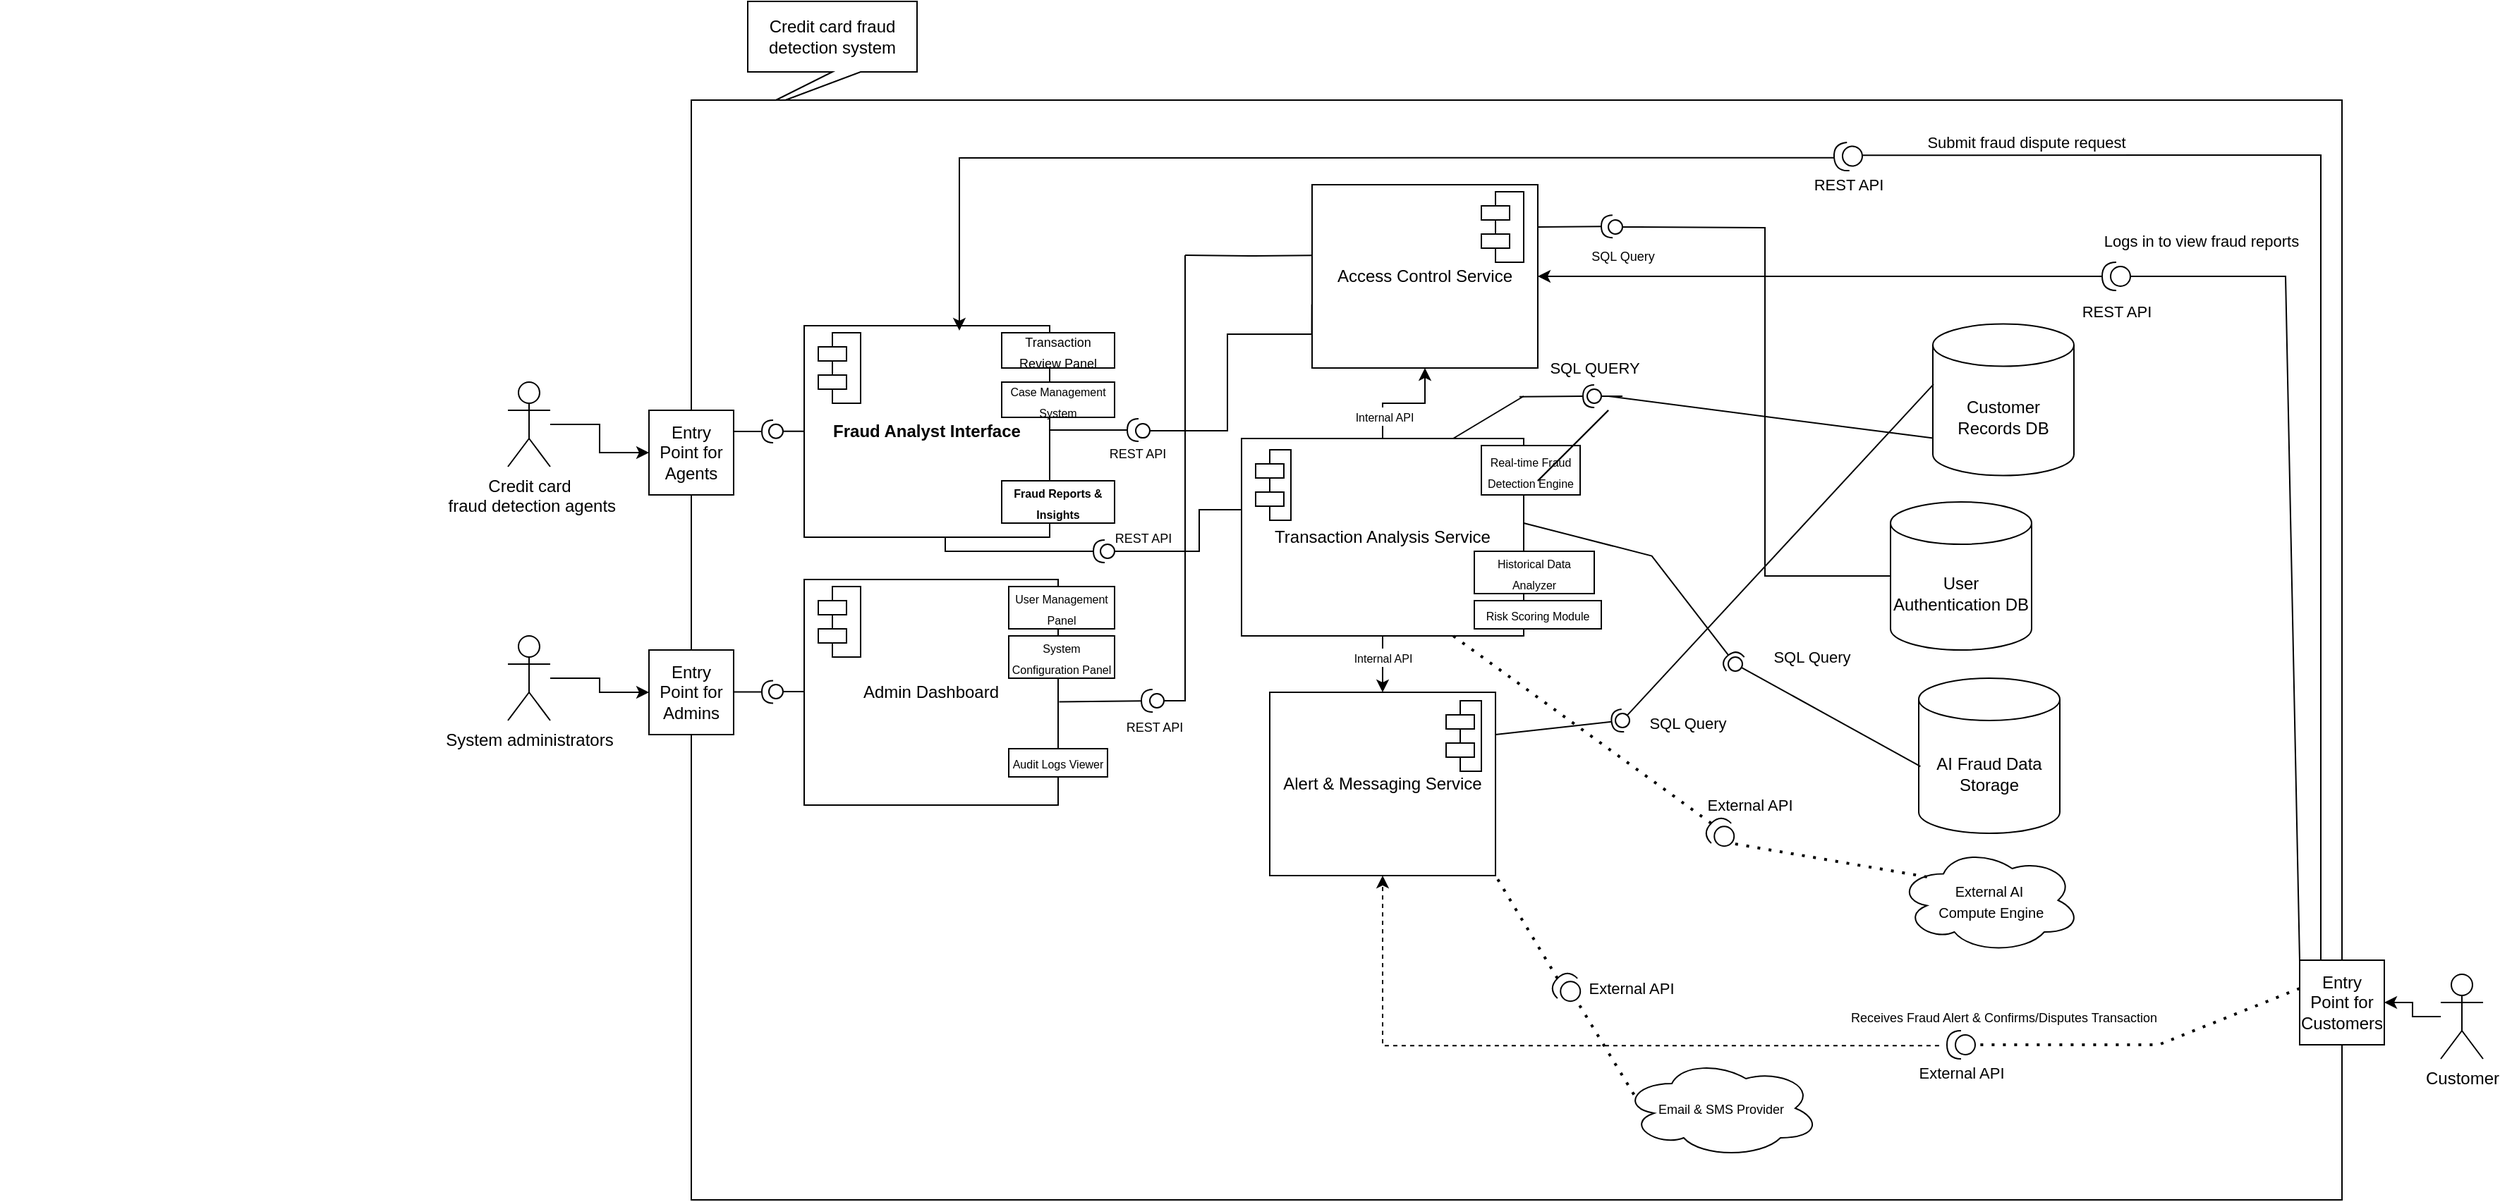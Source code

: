 <mxfile version="26.1.0">
  <diagram name="Page-1" id="USuxYv9XPbnceh0MRkEU">
    <mxGraphModel dx="2062" dy="1870" grid="1" gridSize="10" guides="1" tooltips="1" connect="1" arrows="1" fold="1" page="1" pageScale="1" pageWidth="827" pageHeight="1169" math="0" shadow="0">
      <root>
        <mxCell id="0" />
        <mxCell id="1" parent="0" />
        <mxCell id="2dHNPo27WO1Mkap-W8mN-35" value="" style="shape=callout;whiteSpace=wrap;html=1;perimeter=calloutPerimeter;position2=0;" parent="1" vertex="1">
          <mxGeometry x="220" y="-90" width="120" height="80" as="geometry" />
        </mxCell>
        <mxCell id="luGG8L6NpVET7iOfrZ5E-6" value="" style="edgeStyle=orthogonalEdgeStyle;rounded=0;orthogonalLoop=1;jettySize=auto;html=1;" parent="1" source="QUnVZabD3jAlZHyOa0Sr-1" target="luGG8L6NpVET7iOfrZ5E-1" edge="1">
          <mxGeometry relative="1" as="geometry" />
        </mxCell>
        <mxCell id="QUnVZabD3jAlZHyOa0Sr-1" value="Credit c&lt;span style=&quot;background-color: transparent; color: light-dark(rgb(0, 0, 0), rgb(255, 255, 255));&quot;&gt;ard&lt;/span&gt;&lt;div&gt;&lt;span style=&quot;background-color: transparent; color: light-dark(rgb(0, 0, 0), rgb(255, 255, 255));&quot;&gt;&amp;nbsp;fraud detection agents&lt;/span&gt;&lt;/div&gt;" style="shape=umlActor;verticalLabelPosition=bottom;verticalAlign=top;html=1;outlineConnect=0;" parent="1" vertex="1">
          <mxGeometry x="50" y="180" width="30" height="60" as="geometry" />
        </mxCell>
        <mxCell id="luGG8L6NpVET7iOfrZ5E-5" value="" style="edgeStyle=orthogonalEdgeStyle;rounded=0;orthogonalLoop=1;jettySize=auto;html=1;" parent="1" source="QUnVZabD3jAlZHyOa0Sr-2" target="luGG8L6NpVET7iOfrZ5E-4" edge="1">
          <mxGeometry relative="1" as="geometry" />
        </mxCell>
        <mxCell id="QUnVZabD3jAlZHyOa0Sr-2" value="System administrators" style="shape=umlActor;verticalLabelPosition=bottom;verticalAlign=top;html=1;outlineConnect=0;" parent="1" vertex="1">
          <mxGeometry x="50" y="360" width="30" height="60" as="geometry" />
        </mxCell>
        <mxCell id="P8tNy1iYW3qsByZ3YsKK-2" value="&lt;span style=&quot;color: rgba(0, 0, 0, 0); font-family: monospace; font-size: 0px; text-align: start; text-wrap-mode: nowrap;&quot;&gt;&amp;lt;mxGraphModel&amp;gt;&amp;lt;root&amp;gt;&amp;lt;mxCell id=&quot;0&quot;/&amp;gt;&amp;lt;mxCell id=&quot;1&quot; parent=&quot;0&quot;/&amp;gt;&amp;lt;mxCell id=&quot;2&quot; value=&quot;&quot; style=&quot;rounded=0;orthogonalLoop=1;jettySize=auto;html=1;endArrow=oval;endFill=0;sketch=0;sourcePerimeterSpacing=0;targetPerimeterSpacing=0;endSize=10;&quot; edge=&quot;1&quot; parent=&quot;1&quot;&amp;gt;&amp;lt;mxGeometry relative=&quot;1&quot; as=&quot;geometry&quot;&amp;gt;&amp;lt;mxPoint x=&quot;870&quot; y=&quot;110.0&quot; as=&quot;sourcePoint&quot;/&amp;gt;&amp;lt;mxPoint x=&quot;860&quot; y=&quot;110.0&quot; as=&quot;targetPoint&quot;/&amp;gt;&amp;lt;Array as=&quot;points&quot;&amp;gt;&amp;lt;mxPoint x=&quot;880&quot; y=&quot;110.0&quot;/&amp;gt;&amp;lt;/Array&amp;gt;&amp;lt;/mxGeometry&amp;gt;&amp;lt;/mxCell&amp;gt;&amp;lt;/root&amp;gt;&amp;lt;/mxGraphModel&amp;gt;&lt;/span&gt;" style="rounded=0;whiteSpace=wrap;html=1;" parent="1" vertex="1">
          <mxGeometry x="180" y="-20" width="1170" height="780" as="geometry" />
        </mxCell>
        <mxCell id="luGG8L6NpVET7iOfrZ5E-1" value="Entry Point for Agents" style="whiteSpace=wrap;html=1;aspect=fixed;" parent="1" vertex="1">
          <mxGeometry x="150" y="200" width="60" height="60" as="geometry" />
        </mxCell>
        <mxCell id="luGG8L6NpVET7iOfrZ5E-4" value="Entry Point for Admins" style="whiteSpace=wrap;html=1;aspect=fixed;" parent="1" vertex="1">
          <mxGeometry x="150" y="370" width="60" height="60" as="geometry" />
        </mxCell>
        <mxCell id="hKYB33OC29xuQnpMXn42-21" value="&#xa;  &#xa;    &#xa;    &#xa;    &#xa;    &#xa;    &#xa;      &#xa;    &#xa;    &#xa;      &#xa;    &#xa;    &#xa;    &#xa;    &#xa;      &#xa;    &#xa;    &#xa;    &#xa;    &#xa;      &#xa;    &#xa;    &#xa;      &#xa;    &#xa;    &#xa;      &#xa;    &#xa;    &#xa;      &#xa;    &#xa;    &#xa;      &#xa;    &#xa;    &#xa;      &#xa;    &#xa;    &#xa;    &#xa;    &#xa;    &#xa;    &#xa;    &#xa;    &#xa;    &#xa;    &#xa;    &#xa;    &#xa;    &#xa;  &#xa;" style="text;whiteSpace=wrap;html=1;" parent="1" vertex="1">
          <mxGeometry width="30" height="740" as="geometry" />
        </mxCell>
        <mxCell id="2dHNPo27WO1Mkap-W8mN-1" value="Credit card fraud detection system" style="text;html=1;align=center;verticalAlign=middle;whiteSpace=wrap;rounded=0;" parent="1" vertex="1">
          <mxGeometry x="230" y="-80" width="100" height="30" as="geometry" />
        </mxCell>
        <mxCell id="hKYB33OC29xuQnpMXn42-22" value="&#xa;  &#xa;    &#xa;    &#xa;    &#xa;    &#xa;    &#xa;      &#xa;    &#xa;    &#xa;      &#xa;    &#xa;    &#xa;    &#xa;    &#xa;      &#xa;    &#xa;    &#xa;    &#xa;    &#xa;      &#xa;    &#xa;    &#xa;      &#xa;    &#xa;    &#xa;      &#xa;    &#xa;    &#xa;      &#xa;    &#xa;    &#xa;      &#xa;    &#xa;    &#xa;      &#xa;    &#xa;    &#xa;    &#xa;    &#xa;    &#xa;    &#xa;    &#xa;    &#xa;    &#xa;    &#xa;    &#xa;    &#xa;    &#xa;  &#xa;" style="text;whiteSpace=wrap;html=1;" parent="1" vertex="1">
          <mxGeometry width="30" height="740" as="geometry" />
        </mxCell>
        <mxCell id="2dHNPo27WO1Mkap-W8mN-13" value="" style="edgeStyle=orthogonalEdgeStyle;rounded=0;orthogonalLoop=1;jettySize=auto;html=1;" parent="1" source="2dHNPo27WO1Mkap-W8mN-2" target="2dHNPo27WO1Mkap-W8mN-6" edge="1">
          <mxGeometry relative="1" as="geometry" />
        </mxCell>
        <mxCell id="2dHNPo27WO1Mkap-W8mN-54" value="&lt;font style=&quot;font-size: 8px;&quot;&gt;Internal API&lt;/font&gt;" style="edgeLabel;html=1;align=center;verticalAlign=middle;resizable=0;points=[];" parent="2dHNPo27WO1Mkap-W8mN-13" vertex="1" connectable="0">
          <mxGeometry x="-0.011" relative="1" as="geometry">
            <mxPoint y="-5" as="offset" />
          </mxGeometry>
        </mxCell>
        <mxCell id="hKYB33OC29xuQnpMXn42-23" value="&#xa;  &#xa;    &#xa;    &#xa;    &#xa;    &#xa;    &#xa;      &#xa;    &#xa;    &#xa;      &#xa;    &#xa;    &#xa;    &#xa;    &#xa;      &#xa;    &#xa;    &#xa;    &#xa;    &#xa;      &#xa;    &#xa;    &#xa;      &#xa;    &#xa;    &#xa;      &#xa;    &#xa;    &#xa;      &#xa;    &#xa;    &#xa;      &#xa;    &#xa;    &#xa;      &#xa;    &#xa;    &#xa;    &#xa;    &#xa;    &#xa;    &#xa;    &#xa;    &#xa;    &#xa;    &#xa;    &#xa;    &#xa;    &#xa;  &#xa;" style="text;whiteSpace=wrap;html=1;" parent="1" vertex="1">
          <mxGeometry width="30" height="740" as="geometry" />
        </mxCell>
        <mxCell id="hKYB33OC29xuQnpMXn42-24" value="&#xa;  &#xa;    &#xa;    &#xa;    &#xa;    &#xa;    &#xa;      &#xa;    &#xa;    &#xa;      &#xa;    &#xa;    &#xa;    &#xa;    &#xa;      &#xa;    &#xa;    &#xa;    &#xa;    &#xa;      &#xa;    &#xa;    &#xa;      &#xa;    &#xa;    &#xa;      &#xa;    &#xa;    &#xa;      &#xa;    &#xa;    &#xa;      &#xa;    &#xa;    &#xa;      &#xa;    &#xa;    &#xa;    &#xa;    &#xa;    &#xa;    &#xa;    &#xa;    &#xa;    &#xa;    &#xa;    &#xa;    &#xa;    &#xa;  &#xa;" style="text;whiteSpace=wrap;html=1;" parent="1" vertex="1">
          <mxGeometry x="-310" width="340" height="740" as="geometry" />
        </mxCell>
        <mxCell id="2dHNPo27WO1Mkap-W8mN-57" style="edgeStyle=orthogonalEdgeStyle;rounded=0;orthogonalLoop=1;jettySize=auto;html=1;entryX=0.5;entryY=1;entryDx=0;entryDy=0;" parent="1" source="2dHNPo27WO1Mkap-W8mN-2" target="2dHNPo27WO1Mkap-W8mN-7" edge="1">
          <mxGeometry relative="1" as="geometry" />
        </mxCell>
        <mxCell id="2dHNPo27WO1Mkap-W8mN-58" value="&lt;font style=&quot;font-size: 8px;&quot;&gt;Internal API&lt;/font&gt;" style="edgeLabel;html=1;align=center;verticalAlign=middle;resizable=0;points=[];" parent="2dHNPo27WO1Mkap-W8mN-57" vertex="1" connectable="0">
          <mxGeometry x="-0.593" y="-1" relative="1" as="geometry">
            <mxPoint as="offset" />
          </mxGeometry>
        </mxCell>
        <mxCell id="2dHNPo27WO1Mkap-W8mN-2" value="Transaction Analysis Service" style="rounded=0;whiteSpace=wrap;html=1;" parent="1" vertex="1">
          <mxGeometry x="570" y="220" width="200" height="140" as="geometry" />
        </mxCell>
        <mxCell id="2dHNPo27WO1Mkap-W8mN-3" value="&lt;strong data-end=&quot;541&quot; data-start=&quot;514&quot;&gt;Fraud Analyst Interface&lt;/strong&gt;" style="rounded=0;whiteSpace=wrap;html=1;" parent="1" vertex="1">
          <mxGeometry x="260" y="140" width="174" height="150" as="geometry" />
        </mxCell>
        <mxCell id="2dHNPo27WO1Mkap-W8mN-4" value="Admin Dashboard" style="rounded=0;whiteSpace=wrap;html=1;" parent="1" vertex="1">
          <mxGeometry x="260" y="320" width="180" height="160" as="geometry" />
        </mxCell>
        <mxCell id="2dHNPo27WO1Mkap-W8mN-6" value="Alert &amp;amp; Messaging Service" style="rounded=0;whiteSpace=wrap;html=1;" parent="1" vertex="1">
          <mxGeometry x="590" y="400" width="160" height="130" as="geometry" />
        </mxCell>
        <mxCell id="2dHNPo27WO1Mkap-W8mN-7" value="Access Control Service" style="rounded=0;whiteSpace=wrap;html=1;" parent="1" vertex="1">
          <mxGeometry x="620" y="40" width="160" height="130" as="geometry" />
        </mxCell>
        <mxCell id="2dHNPo27WO1Mkap-W8mN-19" value="&lt;font style=&quot;font-size: 8px;&quot;&gt;Audit Logs Viewer&lt;/font&gt;" style="rounded=0;whiteSpace=wrap;html=1;" parent="1" vertex="1">
          <mxGeometry x="405" y="440" width="70" height="20" as="geometry" />
        </mxCell>
        <mxCell id="2dHNPo27WO1Mkap-W8mN-20" value="&lt;font style=&quot;font-size: 8px;&quot;&gt;User Management Panel&lt;/font&gt;" style="rounded=0;whiteSpace=wrap;html=1;" parent="1" vertex="1">
          <mxGeometry x="405" y="325" width="75" height="30" as="geometry" />
        </mxCell>
        <mxCell id="2dHNPo27WO1Mkap-W8mN-21" value="&lt;font style=&quot;font-size: 9px;&quot;&gt;Transaction Review Panel&lt;/font&gt;" style="rounded=0;whiteSpace=wrap;html=1;" parent="1" vertex="1">
          <mxGeometry x="400" y="145" width="80" height="25" as="geometry" />
        </mxCell>
        <mxCell id="2dHNPo27WO1Mkap-W8mN-27" value="&lt;font style=&quot;font-size: 8px;&quot;&gt;Case Management System&lt;/font&gt;" style="rounded=0;whiteSpace=wrap;html=1;" parent="1" vertex="1">
          <mxGeometry x="400" y="180" width="80" height="25" as="geometry" />
        </mxCell>
        <mxCell id="2dHNPo27WO1Mkap-W8mN-28" value="&lt;strong data-end=&quot;558&quot; data-start=&quot;530&quot;&gt;&lt;font style=&quot;font-size: 8px;&quot;&gt;Fraud Reports &amp;amp; Insights&lt;/font&gt;&lt;/strong&gt;" style="rounded=0;whiteSpace=wrap;html=1;" parent="1" vertex="1">
          <mxGeometry x="400" y="250" width="80" height="30" as="geometry" />
        </mxCell>
        <mxCell id="2dHNPo27WO1Mkap-W8mN-29" value="&lt;font style=&quot;font-size: 8px;&quot;&gt;System Configuration Panel&lt;/font&gt;" style="rounded=0;whiteSpace=wrap;html=1;" parent="1" vertex="1">
          <mxGeometry x="405" y="360" width="75" height="30" as="geometry" />
        </mxCell>
        <mxCell id="2dHNPo27WO1Mkap-W8mN-30" value="&lt;font style=&quot;font-size: 8px;&quot;&gt;Risk Scoring Module&lt;/font&gt;" style="rounded=0;whiteSpace=wrap;html=1;" parent="1" vertex="1">
          <mxGeometry x="735" y="335" width="90" height="20" as="geometry" />
        </mxCell>
        <mxCell id="2dHNPo27WO1Mkap-W8mN-31" value="&lt;font style=&quot;font-size: 8px;&quot;&gt;Historical Data Analyzer&lt;/font&gt;" style="rounded=0;whiteSpace=wrap;html=1;" parent="1" vertex="1">
          <mxGeometry x="735" y="300" width="85" height="30" as="geometry" />
        </mxCell>
        <mxCell id="2dHNPo27WO1Mkap-W8mN-32" value="&lt;font style=&quot;font-size: 8px;&quot;&gt;Real-time Fraud Detection Engine&lt;/font&gt;" style="rounded=0;whiteSpace=wrap;html=1;" parent="1" vertex="1">
          <mxGeometry x="740" y="225" width="70" height="35" as="geometry" />
        </mxCell>
        <mxCell id="2dHNPo27WO1Mkap-W8mN-36" value="&lt;font style=&quot;font-size: 10px;&quot;&gt;External AI&lt;/font&gt;&lt;div&gt;&lt;font style=&quot;font-size: 10px;&quot;&gt;&amp;nbsp;Compute Engine&lt;/font&gt;&lt;/div&gt;" style="ellipse;shape=cloud;whiteSpace=wrap;html=1;" parent="1" vertex="1">
          <mxGeometry x="1035" y="510" width="130" height="75" as="geometry" />
        </mxCell>
        <mxCell id="2dHNPo27WO1Mkap-W8mN-37" value="&lt;font style=&quot;font-size: 9px;&quot;&gt;Email &amp;amp; SMS Provider&lt;/font&gt;" style="ellipse;shape=cloud;whiteSpace=wrap;html=1;" parent="1" vertex="1">
          <mxGeometry x="840" y="660" width="140" height="70" as="geometry" />
        </mxCell>
        <mxCell id="-xYINVgXVr2gYHE_FDno-1" value="Customer Records DB" style="shape=cylinder3;whiteSpace=wrap;html=1;boundedLbl=1;backgroundOutline=1;size=15;" vertex="1" parent="1">
          <mxGeometry x="1060" y="138.75" width="100" height="107.5" as="geometry" />
        </mxCell>
        <mxCell id="-xYINVgXVr2gYHE_FDno-5" value="User Authentication DB" style="shape=cylinder3;whiteSpace=wrap;html=1;boundedLbl=1;backgroundOutline=1;size=15;" vertex="1" parent="1">
          <mxGeometry x="1030" y="265" width="100" height="105" as="geometry" />
        </mxCell>
        <mxCell id="-xYINVgXVr2gYHE_FDno-7" value="AI Fraud Data Storage" style="shape=cylinder3;whiteSpace=wrap;html=1;boundedLbl=1;backgroundOutline=1;size=15;" vertex="1" parent="1">
          <mxGeometry x="1050" y="390" width="100" height="110" as="geometry" />
        </mxCell>
        <mxCell id="-xYINVgXVr2gYHE_FDno-40" value="" style="ellipse;whiteSpace=wrap;html=1;align=center;aspect=fixed;fillColor=none;strokeColor=none;resizable=0;perimeter=centerPerimeter;rotatable=0;allowArrows=0;points=[];outlineConnect=1;" vertex="1" parent="1">
          <mxGeometry x="230" y="230" width="10" height="10" as="geometry" />
        </mxCell>
        <mxCell id="-xYINVgXVr2gYHE_FDno-42" value="" style="rounded=0;orthogonalLoop=1;jettySize=auto;html=1;endArrow=halfCircle;endFill=0;endSize=6;strokeWidth=1;sketch=0;exitX=1;exitY=0.25;exitDx=0;exitDy=0;" edge="1" parent="1" source="luGG8L6NpVET7iOfrZ5E-1">
          <mxGeometry relative="1" as="geometry">
            <mxPoint x="214" y="215" as="sourcePoint" />
            <mxPoint x="238" y="214.97" as="targetPoint" />
          </mxGeometry>
        </mxCell>
        <mxCell id="-xYINVgXVr2gYHE_FDno-43" value="" style="rounded=0;orthogonalLoop=1;jettySize=auto;html=1;endArrow=oval;endFill=0;sketch=0;sourcePerimeterSpacing=0;targetPerimeterSpacing=0;endSize=10;" edge="1" parent="1">
          <mxGeometry relative="1" as="geometry">
            <mxPoint x="250" y="214.88" as="sourcePoint" />
            <mxPoint x="240" y="214.88" as="targetPoint" />
            <Array as="points">
              <mxPoint x="260" y="214.88" />
            </Array>
          </mxGeometry>
        </mxCell>
        <mxCell id="-xYINVgXVr2gYHE_FDno-44" value="" style="ellipse;whiteSpace=wrap;html=1;align=center;aspect=fixed;fillColor=none;strokeColor=none;resizable=0;perimeter=centerPerimeter;rotatable=0;allowArrows=0;points=[];outlineConnect=1;" vertex="1" parent="1">
          <mxGeometry x="230" y="210" width="10" height="10" as="geometry" />
        </mxCell>
        <mxCell id="-xYINVgXVr2gYHE_FDno-50" value="" style="rounded=0;orthogonalLoop=1;jettySize=auto;html=1;endArrow=halfCircle;endFill=0;endSize=6;strokeWidth=1;sketch=0;exitX=1;exitY=0.25;exitDx=0;exitDy=0;" edge="1" parent="1">
          <mxGeometry relative="1" as="geometry">
            <mxPoint x="210" y="399.77" as="sourcePoint" />
            <mxPoint x="238" y="399.74" as="targetPoint" />
          </mxGeometry>
        </mxCell>
        <mxCell id="-xYINVgXVr2gYHE_FDno-51" value="" style="rounded=0;orthogonalLoop=1;jettySize=auto;html=1;endArrow=oval;endFill=0;sketch=0;sourcePerimeterSpacing=0;targetPerimeterSpacing=0;endSize=10;" edge="1" parent="1">
          <mxGeometry relative="1" as="geometry">
            <mxPoint x="250" y="399.47" as="sourcePoint" />
            <mxPoint x="240" y="399.47" as="targetPoint" />
            <Array as="points">
              <mxPoint x="260" y="399.47" />
            </Array>
          </mxGeometry>
        </mxCell>
        <mxCell id="-xYINVgXVr2gYHE_FDno-54" value="" style="rounded=0;orthogonalLoop=1;jettySize=auto;html=1;endArrow=halfCircle;endFill=0;endSize=6;strokeWidth=1;sketch=0;exitX=1;exitY=0.5;exitDx=0;exitDy=0;" edge="1" parent="1">
          <mxGeometry relative="1" as="geometry">
            <mxPoint x="434" y="214" as="sourcePoint" />
            <mxPoint x="497" y="214" as="targetPoint" />
          </mxGeometry>
        </mxCell>
        <mxCell id="-xYINVgXVr2gYHE_FDno-103" value="&lt;font style=&quot;font-size: 9px;&quot;&gt;REST API&lt;/font&gt;" style="edgeLabel;html=1;align=center;verticalAlign=middle;resizable=0;points=[];" vertex="1" connectable="0" parent="-xYINVgXVr2gYHE_FDno-54">
          <mxGeometry x="-0.211" relative="1" as="geometry">
            <mxPoint x="37" y="16" as="offset" />
          </mxGeometry>
        </mxCell>
        <mxCell id="-xYINVgXVr2gYHE_FDno-66" value="" style="rounded=0;orthogonalLoop=1;jettySize=auto;html=1;endArrow=oval;endFill=0;sketch=0;sourcePerimeterSpacing=0;targetPerimeterSpacing=0;endSize=10;" edge="1" parent="1">
          <mxGeometry relative="1" as="geometry">
            <mxPoint x="510" y="214.55" as="sourcePoint" />
            <mxPoint x="500" y="214.55" as="targetPoint" />
            <Array as="points">
              <mxPoint x="520" y="214.55" />
            </Array>
          </mxGeometry>
        </mxCell>
        <mxCell id="-xYINVgXVr2gYHE_FDno-80" value="" style="endArrow=none;html=1;rounded=0;edgeStyle=orthogonalEdgeStyle;entryX=-0.001;entryY=0.653;entryDx=0;entryDy=0;entryPerimeter=0;" edge="1" parent="1" target="2dHNPo27WO1Mkap-W8mN-7">
          <mxGeometry width="50" height="50" relative="1" as="geometry">
            <mxPoint x="520" y="214.51" as="sourcePoint" />
            <mxPoint x="620" y="146.01" as="targetPoint" />
            <Array as="points">
              <mxPoint x="560" y="214" />
              <mxPoint x="560" y="146" />
            </Array>
          </mxGeometry>
        </mxCell>
        <mxCell id="-xYINVgXVr2gYHE_FDno-83" value="" style="shape=module;align=left;spacingLeft=20;align=center;verticalAlign=top;whiteSpace=wrap;html=1;" vertex="1" parent="1">
          <mxGeometry x="270" y="145" width="30" height="50" as="geometry" />
        </mxCell>
        <mxCell id="-xYINVgXVr2gYHE_FDno-84" value="" style="shape=module;align=left;spacingLeft=20;align=center;verticalAlign=top;whiteSpace=wrap;html=1;" vertex="1" parent="1">
          <mxGeometry x="270" y="325" width="30" height="50" as="geometry" />
        </mxCell>
        <mxCell id="-xYINVgXVr2gYHE_FDno-85" value="" style="shape=module;align=left;spacingLeft=20;align=center;verticalAlign=top;whiteSpace=wrap;html=1;" vertex="1" parent="1">
          <mxGeometry x="740" y="45" width="30" height="50" as="geometry" />
        </mxCell>
        <mxCell id="-xYINVgXVr2gYHE_FDno-86" value="" style="shape=module;align=left;spacingLeft=20;align=center;verticalAlign=top;whiteSpace=wrap;html=1;" vertex="1" parent="1">
          <mxGeometry x="580" y="228" width="25" height="50" as="geometry" />
        </mxCell>
        <mxCell id="-xYINVgXVr2gYHE_FDno-87" value="" style="shape=module;align=left;spacingLeft=20;align=center;verticalAlign=top;whiteSpace=wrap;html=1;" vertex="1" parent="1">
          <mxGeometry x="715" y="406" width="25" height="50" as="geometry" />
        </mxCell>
        <mxCell id="-xYINVgXVr2gYHE_FDno-88" value="" style="endArrow=none;html=1;rounded=0;edgeStyle=orthogonalEdgeStyle;" edge="1" parent="1">
          <mxGeometry width="50" height="50" relative="1" as="geometry">
            <mxPoint x="490" y="300" as="sourcePoint" />
            <mxPoint x="570" y="270.5" as="targetPoint" />
            <Array as="points">
              <mxPoint x="500" y="300" />
              <mxPoint x="540" y="300" />
              <mxPoint x="540" y="270" />
            </Array>
          </mxGeometry>
        </mxCell>
        <mxCell id="-xYINVgXVr2gYHE_FDno-102" value="&lt;font style=&quot;font-size: 9px;&quot;&gt;REST API&lt;/font&gt;" style="edgeLabel;html=1;align=center;verticalAlign=middle;resizable=0;points=[];" vertex="1" connectable="0" parent="-xYINVgXVr2gYHE_FDno-88">
          <mxGeometry x="-0.841" y="-1" relative="1" as="geometry">
            <mxPoint x="1" y="-11" as="offset" />
          </mxGeometry>
        </mxCell>
        <mxCell id="-xYINVgXVr2gYHE_FDno-90" value="" style="rounded=0;orthogonalLoop=1;jettySize=auto;html=1;endArrow=halfCircle;endFill=0;endSize=6;strokeWidth=1;sketch=0;" edge="1" parent="1">
          <mxGeometry relative="1" as="geometry">
            <mxPoint x="410" y="300" as="sourcePoint" />
            <mxPoint x="473" y="300" as="targetPoint" />
          </mxGeometry>
        </mxCell>
        <mxCell id="-xYINVgXVr2gYHE_FDno-91" value="" style="endArrow=none;html=1;rounded=0;edgeStyle=orthogonalEdgeStyle;" edge="1" parent="1">
          <mxGeometry width="50" height="50" relative="1" as="geometry">
            <mxPoint x="410" y="300" as="sourcePoint" />
            <mxPoint x="360" y="290" as="targetPoint" />
            <Array as="points">
              <mxPoint x="360" y="300" />
            </Array>
          </mxGeometry>
        </mxCell>
        <mxCell id="-xYINVgXVr2gYHE_FDno-92" value="" style="rounded=0;orthogonalLoop=1;jettySize=auto;html=1;endArrow=oval;endFill=0;sketch=0;sourcePerimeterSpacing=0;targetPerimeterSpacing=0;endSize=10;" edge="1" parent="1">
          <mxGeometry relative="1" as="geometry">
            <mxPoint x="485" y="300" as="sourcePoint" />
            <mxPoint x="475" y="300" as="targetPoint" />
            <Array as="points">
              <mxPoint x="495" y="300" />
            </Array>
          </mxGeometry>
        </mxCell>
        <mxCell id="-xYINVgXVr2gYHE_FDno-94" value="" style="rounded=0;orthogonalLoop=1;jettySize=auto;html=1;endArrow=halfCircle;endFill=0;endSize=6;strokeWidth=1;sketch=0;exitX=1.004;exitY=0.542;exitDx=0;exitDy=0;exitPerimeter=0;" edge="1" parent="1" source="2dHNPo27WO1Mkap-W8mN-4">
          <mxGeometry relative="1" as="geometry">
            <mxPoint x="444" y="406" as="sourcePoint" />
            <mxPoint x="507" y="406" as="targetPoint" />
          </mxGeometry>
        </mxCell>
        <mxCell id="-xYINVgXVr2gYHE_FDno-101" value="&lt;font style=&quot;font-size: 9px;&quot;&gt;REST API&lt;/font&gt;" style="edgeLabel;html=1;align=center;verticalAlign=middle;resizable=0;points=[];" vertex="1" connectable="0" parent="-xYINVgXVr2gYHE_FDno-94">
          <mxGeometry x="-0.326" relative="1" as="geometry">
            <mxPoint x="45" y="17" as="offset" />
          </mxGeometry>
        </mxCell>
        <mxCell id="-xYINVgXVr2gYHE_FDno-97" value="" style="rounded=0;orthogonalLoop=1;jettySize=auto;html=1;endArrow=oval;endFill=0;sketch=0;sourcePerimeterSpacing=0;targetPerimeterSpacing=0;endSize=10;" edge="1" parent="1">
          <mxGeometry relative="1" as="geometry">
            <mxPoint x="520" y="406" as="sourcePoint" />
            <mxPoint x="510" y="406" as="targetPoint" />
            <Array as="points">
              <mxPoint x="530" y="406" />
            </Array>
          </mxGeometry>
        </mxCell>
        <mxCell id="-xYINVgXVr2gYHE_FDno-98" value="" style="endArrow=none;html=1;rounded=0;edgeStyle=orthogonalEdgeStyle;" edge="1" parent="1">
          <mxGeometry width="50" height="50" relative="1" as="geometry">
            <mxPoint x="520" y="406" as="sourcePoint" />
            <mxPoint x="530" y="90" as="targetPoint" />
            <Array as="points">
              <mxPoint x="530" y="406" />
              <mxPoint x="530" y="376" />
            </Array>
          </mxGeometry>
        </mxCell>
        <mxCell id="-xYINVgXVr2gYHE_FDno-99" value="" style="endArrow=none;html=1;rounded=0;edgeStyle=orthogonalEdgeStyle;entryX=0.003;entryY=0.386;entryDx=0;entryDy=0;entryPerimeter=0;" edge="1" parent="1" target="2dHNPo27WO1Mkap-W8mN-7">
          <mxGeometry width="50" height="50" relative="1" as="geometry">
            <mxPoint x="530" y="90" as="sourcePoint" />
            <mxPoint x="600" y="90" as="targetPoint" />
            <Array as="points" />
          </mxGeometry>
        </mxCell>
        <mxCell id="-xYINVgXVr2gYHE_FDno-106" value="" style="endArrow=none;html=1;rounded=0;edgeStyle=orthogonalEdgeStyle;entryX=0;entryY=0.5;entryDx=0;entryDy=0;entryPerimeter=0;" edge="1" parent="1" target="-xYINVgXVr2gYHE_FDno-5">
          <mxGeometry width="50" height="50" relative="1" as="geometry">
            <mxPoint x="851" y="70" as="sourcePoint" />
            <mxPoint x="951" y="320" as="targetPoint" />
            <Array as="points" />
          </mxGeometry>
        </mxCell>
        <mxCell id="-xYINVgXVr2gYHE_FDno-111" value="&lt;font style=&quot;font-size: 9px;&quot;&gt;SQL Query&lt;/font&gt;" style="edgeLabel;html=1;align=center;verticalAlign=middle;resizable=0;points=[];" vertex="1" connectable="0" parent="-xYINVgXVr2gYHE_FDno-106">
          <mxGeometry x="-0.833" relative="1" as="geometry">
            <mxPoint x="-47" y="20" as="offset" />
          </mxGeometry>
        </mxCell>
        <mxCell id="-xYINVgXVr2gYHE_FDno-107" value="" style="rounded=0;orthogonalLoop=1;jettySize=auto;html=1;endArrow=oval;endFill=0;sketch=0;sourcePerimeterSpacing=0;targetPerimeterSpacing=0;endSize=10;" edge="1" parent="1">
          <mxGeometry relative="1" as="geometry">
            <mxPoint x="830" y="190.0" as="sourcePoint" />
            <mxPoint x="820" y="190.0" as="targetPoint" />
            <Array as="points">
              <mxPoint x="840" y="190.0" />
            </Array>
          </mxGeometry>
        </mxCell>
        <mxCell id="-xYINVgXVr2gYHE_FDno-109" value="" style="rounded=0;orthogonalLoop=1;jettySize=auto;html=1;endArrow=halfCircle;endFill=0;endSize=6;strokeWidth=1;sketch=0;" edge="1" parent="1">
          <mxGeometry relative="1" as="geometry">
            <mxPoint x="780" y="70" as="sourcePoint" />
            <mxPoint x="833" y="69.6" as="targetPoint" />
          </mxGeometry>
        </mxCell>
        <mxCell id="-xYINVgXVr2gYHE_FDno-116" value="" style="edgeStyle=orthogonalEdgeStyle;rounded=0;orthogonalLoop=1;jettySize=auto;html=1;" edge="1" parent="1" source="-xYINVgXVr2gYHE_FDno-112" target="-xYINVgXVr2gYHE_FDno-115">
          <mxGeometry relative="1" as="geometry" />
        </mxCell>
        <mxCell id="Tz4aRekjGBIer8KL7-6g-5" value="" style="rounded=0;orthogonalLoop=1;jettySize=auto;html=1;endArrow=oval;endFill=0;sketch=0;sourcePerimeterSpacing=0;targetPerimeterSpacing=0;endSize=10;" edge="1" parent="1">
          <mxGeometry relative="1" as="geometry">
            <mxPoint x="845" y="70.0" as="sourcePoint" />
            <mxPoint x="835" y="70.0" as="targetPoint" />
            <Array as="points">
              <mxPoint x="855" y="70.0" />
            </Array>
          </mxGeometry>
        </mxCell>
        <mxCell id="-xYINVgXVr2gYHE_FDno-112" value="Customer" style="shape=umlActor;verticalLabelPosition=bottom;verticalAlign=top;html=1;" vertex="1" parent="1">
          <mxGeometry x="1420" y="600" width="30" height="60" as="geometry" />
        </mxCell>
        <mxCell id="Tz4aRekjGBIer8KL7-6g-7" value="" style="rounded=0;orthogonalLoop=1;jettySize=auto;html=1;endArrow=oval;endFill=0;sketch=0;sourcePerimeterSpacing=0;targetPerimeterSpacing=0;endSize=10;exitX=0.012;exitY=0.569;exitDx=0;exitDy=0;exitPerimeter=0;" edge="1" parent="1" source="-xYINVgXVr2gYHE_FDno-7">
          <mxGeometry relative="1" as="geometry">
            <mxPoint x="870" y="110.0" as="sourcePoint" />
            <mxPoint x="920" y="380" as="targetPoint" />
            <Array as="points" />
          </mxGeometry>
        </mxCell>
        <mxCell id="Tz4aRekjGBIer8KL7-6g-36" value="SQL Query" style="edgeLabel;html=1;align=center;verticalAlign=middle;resizable=0;points=[];" connectable="0" vertex="1" parent="Tz4aRekjGBIer8KL7-6g-7">
          <mxGeometry x="0.444" relative="1" as="geometry">
            <mxPoint x="17" y="-25" as="offset" />
          </mxGeometry>
        </mxCell>
        <mxCell id="-xYINVgXVr2gYHE_FDno-118" style="edgeStyle=orthogonalEdgeStyle;rounded=0;orthogonalLoop=1;jettySize=auto;html=1;entryX=0.5;entryY=1;entryDx=0;entryDy=0;dashed=1;exitX=1.277;exitY=0.468;exitDx=0;exitDy=0;exitPerimeter=0;" edge="1" parent="1" source="RVAudvKqPnzQBp9d2n8X-18" target="2dHNPo27WO1Mkap-W8mN-6">
          <mxGeometry relative="1" as="geometry">
            <mxPoint x="730" y="640" as="sourcePoint" />
            <mxPoint x="670" y="537" as="targetPoint" />
          </mxGeometry>
        </mxCell>
        <mxCell id="-xYINVgXVr2gYHE_FDno-119" value="&lt;font style=&quot;font-size: 9px;&quot;&gt;Receives Fraud Alert &amp;amp; Confirms/Disputes Transaction&lt;/font&gt;" style="edgeLabel;html=1;align=center;verticalAlign=middle;resizable=0;points=[];" vertex="1" connectable="0" parent="-xYINVgXVr2gYHE_FDno-118">
          <mxGeometry x="0.279" relative="1" as="geometry">
            <mxPoint x="375" y="-21" as="offset" />
          </mxGeometry>
        </mxCell>
        <mxCell id="-xYINVgXVr2gYHE_FDno-120" value="External API" style="edgeLabel;html=1;align=center;verticalAlign=middle;resizable=0;points=[];" vertex="1" connectable="0" parent="-xYINVgXVr2gYHE_FDno-118">
          <mxGeometry x="-0.336" relative="1" as="geometry">
            <mxPoint x="186" y="19" as="offset" />
          </mxGeometry>
        </mxCell>
        <mxCell id="-xYINVgXVr2gYHE_FDno-115" value="Entry Point for Customers" style="whiteSpace=wrap;html=1;aspect=fixed;" vertex="1" parent="1">
          <mxGeometry x="1320" y="590" width="60" height="60" as="geometry" />
        </mxCell>
        <mxCell id="Tz4aRekjGBIer8KL7-6g-10" value="" style="rounded=0;orthogonalLoop=1;jettySize=auto;html=1;endArrow=halfCircle;endFill=0;endSize=6;strokeWidth=1;sketch=0;" edge="1" parent="1">
          <mxGeometry relative="1" as="geometry">
            <mxPoint x="767" y="190.4" as="sourcePoint" />
            <mxPoint x="820" y="190" as="targetPoint" />
          </mxGeometry>
        </mxCell>
        <mxCell id="Tz4aRekjGBIer8KL7-6g-15" value="SQL QUERY" style="edgeLabel;html=1;align=center;verticalAlign=middle;resizable=0;points=[];" connectable="0" vertex="1" parent="Tz4aRekjGBIer8KL7-6g-10">
          <mxGeometry x="0.961" y="7" relative="1" as="geometry">
            <mxPoint x="1" y="-13" as="offset" />
          </mxGeometry>
        </mxCell>
        <mxCell id="Tz4aRekjGBIer8KL7-6g-12" value="" style="endArrow=none;html=1;rounded=0;exitX=0.75;exitY=0;exitDx=0;exitDy=0;" edge="1" parent="1" source="2dHNPo27WO1Mkap-W8mN-2">
          <mxGeometry width="50" height="50" relative="1" as="geometry">
            <mxPoint x="800" y="260" as="sourcePoint" />
            <mxPoint x="770" y="190" as="targetPoint" />
          </mxGeometry>
        </mxCell>
        <mxCell id="Tz4aRekjGBIer8KL7-6g-13" value="" style="endArrow=none;html=1;rounded=0;entryX=0.003;entryY=0.754;entryDx=0;entryDy=0;entryPerimeter=0;" edge="1" parent="1" target="-xYINVgXVr2gYHE_FDno-1">
          <mxGeometry width="50" height="50" relative="1" as="geometry">
            <mxPoint x="830" y="190" as="sourcePoint" />
            <mxPoint x="850" y="210" as="targetPoint" />
          </mxGeometry>
        </mxCell>
        <mxCell id="Tz4aRekjGBIer8KL7-6g-25" value="" style="rounded=0;orthogonalLoop=1;jettySize=auto;html=1;endArrow=oval;endFill=0;sketch=0;sourcePerimeterSpacing=0;targetPerimeterSpacing=0;endSize=10;exitX=0.005;exitY=0.398;exitDx=0;exitDy=0;exitPerimeter=0;" edge="1" parent="1" source="-xYINVgXVr2gYHE_FDno-1">
          <mxGeometry relative="1" as="geometry">
            <mxPoint x="880" y="120.0" as="sourcePoint" />
            <mxPoint x="840" y="420" as="targetPoint" />
            <Array as="points" />
          </mxGeometry>
        </mxCell>
        <mxCell id="Tz4aRekjGBIer8KL7-6g-34" value="SQL Query" style="edgeLabel;html=1;align=center;verticalAlign=middle;resizable=0;points=[];" connectable="0" vertex="1" parent="Tz4aRekjGBIer8KL7-6g-25">
          <mxGeometry x="0.852" y="-1" relative="1" as="geometry">
            <mxPoint x="30" y="20" as="offset" />
          </mxGeometry>
        </mxCell>
        <mxCell id="Tz4aRekjGBIer8KL7-6g-32" value="" style="rounded=0;orthogonalLoop=1;jettySize=auto;html=1;endArrow=halfCircle;endFill=0;endSize=6;strokeWidth=1;sketch=0;exitX=1;exitY=0.231;exitDx=0;exitDy=0;exitPerimeter=0;" edge="1" parent="1" source="2dHNPo27WO1Mkap-W8mN-6">
          <mxGeometry relative="1" as="geometry">
            <mxPoint x="735.0" y="438.65" as="sourcePoint" />
            <mxPoint x="840.24" y="420" as="targetPoint" />
          </mxGeometry>
        </mxCell>
        <mxCell id="Tz4aRekjGBIer8KL7-6g-35" value="" style="rounded=0;orthogonalLoop=1;jettySize=auto;html=1;endArrow=halfCircle;endFill=0;endSize=6;strokeWidth=1;sketch=0;exitX=0.996;exitY=0.405;exitDx=0;exitDy=0;exitPerimeter=0;" edge="1" parent="1">
          <mxGeometry relative="1" as="geometry">
            <mxPoint x="770.0" y="280.0" as="sourcePoint" />
            <mxPoint x="920" y="380" as="targetPoint" />
            <Array as="points">
              <mxPoint x="860.8" y="303.3" />
            </Array>
          </mxGeometry>
        </mxCell>
        <mxCell id="Tz4aRekjGBIer8KL7-6g-38" value="" style="shape=providedRequiredInterface;html=1;verticalLabelPosition=bottom;sketch=0;rotation=-135;" vertex="1" parent="1">
          <mxGeometry x="791" y="600" width="20" height="20" as="geometry" />
        </mxCell>
        <mxCell id="Tz4aRekjGBIer8KL7-6g-41" value="" style="endArrow=none;dashed=1;html=1;dashPattern=1 3;strokeWidth=2;rounded=0;entryX=0.07;entryY=0.4;entryDx=0;entryDy=0;entryPerimeter=0;exitX=-0.234;exitY=0.377;exitDx=0;exitDy=0;exitPerimeter=0;" edge="1" parent="1" source="Tz4aRekjGBIer8KL7-6g-38" target="2dHNPo27WO1Mkap-W8mN-37">
          <mxGeometry width="50" height="50" relative="1" as="geometry">
            <mxPoint x="730" y="510" as="sourcePoint" />
            <mxPoint x="780" y="460" as="targetPoint" />
          </mxGeometry>
        </mxCell>
        <mxCell id="Tz4aRekjGBIer8KL7-6g-45" value="" style="endArrow=none;dashed=1;html=1;dashPattern=1 3;strokeWidth=2;rounded=0;entryX=1;entryY=1;entryDx=0;entryDy=0;exitX=1;exitY=0.5;exitDx=0;exitDy=0;exitPerimeter=0;" edge="1" parent="1" source="Tz4aRekjGBIer8KL7-6g-38" target="2dHNPo27WO1Mkap-W8mN-6">
          <mxGeometry width="50" height="50" relative="1" as="geometry">
            <mxPoint x="730" y="620" as="sourcePoint" />
            <mxPoint x="780" y="570" as="targetPoint" />
          </mxGeometry>
        </mxCell>
        <mxCell id="Tz4aRekjGBIer8KL7-6g-46" value="External API" style="edgeLabel;html=1;align=center;verticalAlign=middle;resizable=0;points=[];" connectable="0" vertex="1" parent="Tz4aRekjGBIer8KL7-6g-45">
          <mxGeometry x="-0.492" y="1" relative="1" as="geometry">
            <mxPoint x="64" y="25" as="offset" />
          </mxGeometry>
        </mxCell>
        <mxCell id="Tz4aRekjGBIer8KL7-6g-47" value="" style="shape=providedRequiredInterface;html=1;verticalLabelPosition=bottom;sketch=0;rotation=-135;" vertex="1" parent="1">
          <mxGeometry x="900" y="490" width="20" height="20" as="geometry" />
        </mxCell>
        <mxCell id="Tz4aRekjGBIer8KL7-6g-48" value="" style="endArrow=none;dashed=1;html=1;dashPattern=1 3;strokeWidth=2;rounded=0;entryX=0.75;entryY=1;entryDx=0;entryDy=0;exitX=1;exitY=0.5;exitDx=0;exitDy=0;exitPerimeter=0;" edge="1" parent="1" source="Tz4aRekjGBIer8KL7-6g-47" target="2dHNPo27WO1Mkap-W8mN-2">
          <mxGeometry width="50" height="50" relative="1" as="geometry">
            <mxPoint x="750" y="510" as="sourcePoint" />
            <mxPoint x="800" y="460" as="targetPoint" />
          </mxGeometry>
        </mxCell>
        <mxCell id="Tz4aRekjGBIer8KL7-6g-49" value="" style="endArrow=none;dashed=1;html=1;dashPattern=1 3;strokeWidth=2;rounded=0;entryX=0;entryY=0.5;entryDx=0;entryDy=0;entryPerimeter=0;exitX=0.161;exitY=0.279;exitDx=0;exitDy=0;exitPerimeter=0;" edge="1" parent="1" source="2dHNPo27WO1Mkap-W8mN-36" target="Tz4aRekjGBIer8KL7-6g-47">
          <mxGeometry width="50" height="50" relative="1" as="geometry">
            <mxPoint x="750" y="510" as="sourcePoint" />
            <mxPoint x="800" y="460" as="targetPoint" />
          </mxGeometry>
        </mxCell>
        <mxCell id="Tz4aRekjGBIer8KL7-6g-50" value="External API" style="edgeLabel;html=1;align=center;verticalAlign=middle;resizable=0;points=[];" connectable="0" vertex="1" parent="Tz4aRekjGBIer8KL7-6g-49">
          <mxGeometry x="0.59" y="1" relative="1" as="geometry">
            <mxPoint x="-16" y="-33" as="offset" />
          </mxGeometry>
        </mxCell>
        <mxCell id="RVAudvKqPnzQBp9d2n8X-1" value="" style="shape=providedRequiredInterface;html=1;verticalLabelPosition=bottom;sketch=0;rotation=-185;" vertex="1" parent="1">
          <mxGeometry x="990" y="10" width="20" height="20" as="geometry" />
        </mxCell>
        <mxCell id="RVAudvKqPnzQBp9d2n8X-2" value="" style="endArrow=none;html=1;rounded=0;" edge="1" parent="1">
          <mxGeometry width="50" height="50" relative="1" as="geometry">
            <mxPoint x="780" y="250" as="sourcePoint" />
            <mxPoint x="830" y="200" as="targetPoint" />
          </mxGeometry>
        </mxCell>
        <mxCell id="RVAudvKqPnzQBp9d2n8X-3" value="" style="endArrow=none;html=1;rounded=0;" edge="1" parent="1">
          <mxGeometry width="50" height="50" relative="1" as="geometry">
            <mxPoint x="780" y="250" as="sourcePoint" />
            <mxPoint x="830" y="200" as="targetPoint" />
          </mxGeometry>
        </mxCell>
        <mxCell id="RVAudvKqPnzQBp9d2n8X-5" value="" style="endArrow=none;html=1;rounded=0;exitX=0;exitY=0.5;exitDx=0;exitDy=0;exitPerimeter=0;entryX=0.25;entryY=0;entryDx=0;entryDy=0;" edge="1" parent="1" source="RVAudvKqPnzQBp9d2n8X-1" target="-xYINVgXVr2gYHE_FDno-115">
          <mxGeometry width="50" height="50" relative="1" as="geometry">
            <mxPoint x="1060" y="70" as="sourcePoint" />
            <mxPoint x="1330" y="580" as="targetPoint" />
            <Array as="points">
              <mxPoint x="1335" y="19" />
            </Array>
          </mxGeometry>
        </mxCell>
        <mxCell id="RVAudvKqPnzQBp9d2n8X-6" value="REST API" style="edgeLabel;html=1;align=center;verticalAlign=middle;resizable=0;points=[];" connectable="0" vertex="1" parent="RVAudvKqPnzQBp9d2n8X-5">
          <mxGeometry x="-0.868" y="-4" relative="1" as="geometry">
            <mxPoint x="-69" y="17" as="offset" />
          </mxGeometry>
        </mxCell>
        <mxCell id="RVAudvKqPnzQBp9d2n8X-7" value="Submit fraud dispute request" style="edgeLabel;html=1;align=center;verticalAlign=middle;resizable=0;points=[];" connectable="0" vertex="1" parent="RVAudvKqPnzQBp9d2n8X-5">
          <mxGeometry x="-0.741" relative="1" as="geometry">
            <mxPoint y="-9" as="offset" />
          </mxGeometry>
        </mxCell>
        <mxCell id="RVAudvKqPnzQBp9d2n8X-8" value="" style="endArrow=classic;html=1;rounded=0;entryX=0.632;entryY=0.023;entryDx=0;entryDy=0;entryPerimeter=0;exitX=1;exitY=0.5;exitDx=0;exitDy=0;exitPerimeter=0;" edge="1" parent="1" source="RVAudvKqPnzQBp9d2n8X-1" target="2dHNPo27WO1Mkap-W8mN-3">
          <mxGeometry width="50" height="50" relative="1" as="geometry">
            <mxPoint x="390" y="100" as="sourcePoint" />
            <mxPoint x="440" y="50" as="targetPoint" />
            <Array as="points">
              <mxPoint x="370" y="21" />
            </Array>
          </mxGeometry>
        </mxCell>
        <mxCell id="RVAudvKqPnzQBp9d2n8X-9" value="" style="shape=providedRequiredInterface;html=1;verticalLabelPosition=bottom;sketch=0;rotation=-180;" vertex="1" parent="1">
          <mxGeometry x="1180" y="95" width="20" height="20" as="geometry" />
        </mxCell>
        <mxCell id="RVAudvKqPnzQBp9d2n8X-10" value="" style="endArrow=classic;html=1;rounded=0;entryX=1;entryY=0.5;entryDx=0;entryDy=0;exitX=1;exitY=0.5;exitDx=0;exitDy=0;exitPerimeter=0;" edge="1" parent="1" source="RVAudvKqPnzQBp9d2n8X-9" target="2dHNPo27WO1Mkap-W8mN-7">
          <mxGeometry width="50" height="50" relative="1" as="geometry">
            <mxPoint x="820" y="390" as="sourcePoint" />
            <mxPoint x="870" y="340" as="targetPoint" />
          </mxGeometry>
        </mxCell>
        <mxCell id="RVAudvKqPnzQBp9d2n8X-13" value="REST API" style="edgeLabel;html=1;align=center;verticalAlign=middle;resizable=0;points=[];" connectable="0" vertex="1" parent="RVAudvKqPnzQBp9d2n8X-10">
          <mxGeometry x="-0.731" y="2" relative="1" as="geometry">
            <mxPoint x="64" y="23" as="offset" />
          </mxGeometry>
        </mxCell>
        <mxCell id="RVAudvKqPnzQBp9d2n8X-14" value="Logs in to view fraud reports" style="edgeLabel;html=1;align=center;verticalAlign=middle;resizable=0;points=[];" connectable="0" vertex="1" parent="RVAudvKqPnzQBp9d2n8X-10">
          <mxGeometry x="-0.181" y="1" relative="1" as="geometry">
            <mxPoint x="234" y="-26" as="offset" />
          </mxGeometry>
        </mxCell>
        <mxCell id="RVAudvKqPnzQBp9d2n8X-11" value="" style="endArrow=none;html=1;rounded=0;entryX=0;entryY=0.5;entryDx=0;entryDy=0;entryPerimeter=0;exitX=0;exitY=0;exitDx=0;exitDy=0;" edge="1" parent="1" source="-xYINVgXVr2gYHE_FDno-115" target="RVAudvKqPnzQBp9d2n8X-9">
          <mxGeometry width="50" height="50" relative="1" as="geometry">
            <mxPoint x="820" y="390" as="sourcePoint" />
            <mxPoint x="870" y="340" as="targetPoint" />
            <Array as="points">
              <mxPoint x="1310" y="105" />
            </Array>
          </mxGeometry>
        </mxCell>
        <mxCell id="RVAudvKqPnzQBp9d2n8X-18" value="" style="shape=providedRequiredInterface;html=1;verticalLabelPosition=bottom;sketch=0;rotation=-180;" vertex="1" parent="1">
          <mxGeometry x="1070" y="640" width="20" height="20" as="geometry" />
        </mxCell>
        <mxCell id="RVAudvKqPnzQBp9d2n8X-21" value="" style="endArrow=none;dashed=1;html=1;dashPattern=1 3;strokeWidth=2;rounded=0;entryX=0;entryY=0.5;entryDx=0;entryDy=0;entryPerimeter=0;" edge="1" parent="1" target="RVAudvKqPnzQBp9d2n8X-18">
          <mxGeometry width="50" height="50" relative="1" as="geometry">
            <mxPoint x="1320" y="610" as="sourcePoint" />
            <mxPoint x="870" y="630" as="targetPoint" />
            <Array as="points">
              <mxPoint x="1220" y="650" />
            </Array>
          </mxGeometry>
        </mxCell>
      </root>
    </mxGraphModel>
  </diagram>
</mxfile>
